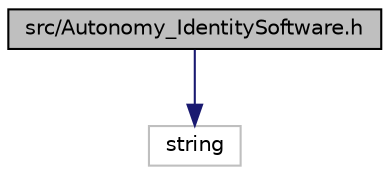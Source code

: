 digraph "src/Autonomy_IdentitySoftware.h"
{
 // LATEX_PDF_SIZE
  edge [fontname="Helvetica",fontsize="10",labelfontname="Helvetica",labelfontsize="10"];
  node [fontname="Helvetica",fontsize="10",shape=record];
  Node1 [label="src/Autonomy_IdentitySoftware.h",height=0.2,width=0.4,color="black", fillcolor="grey75", style="filled", fontcolor="black",tooltip="Defines the Autonomy_IdentitySoftware class."];
  Node1 -> Node2 [color="midnightblue",fontsize="10",style="solid"];
  Node2 [label="string",height=0.2,width=0.4,color="grey75", fillcolor="white", style="filled",tooltip=" "];
}
